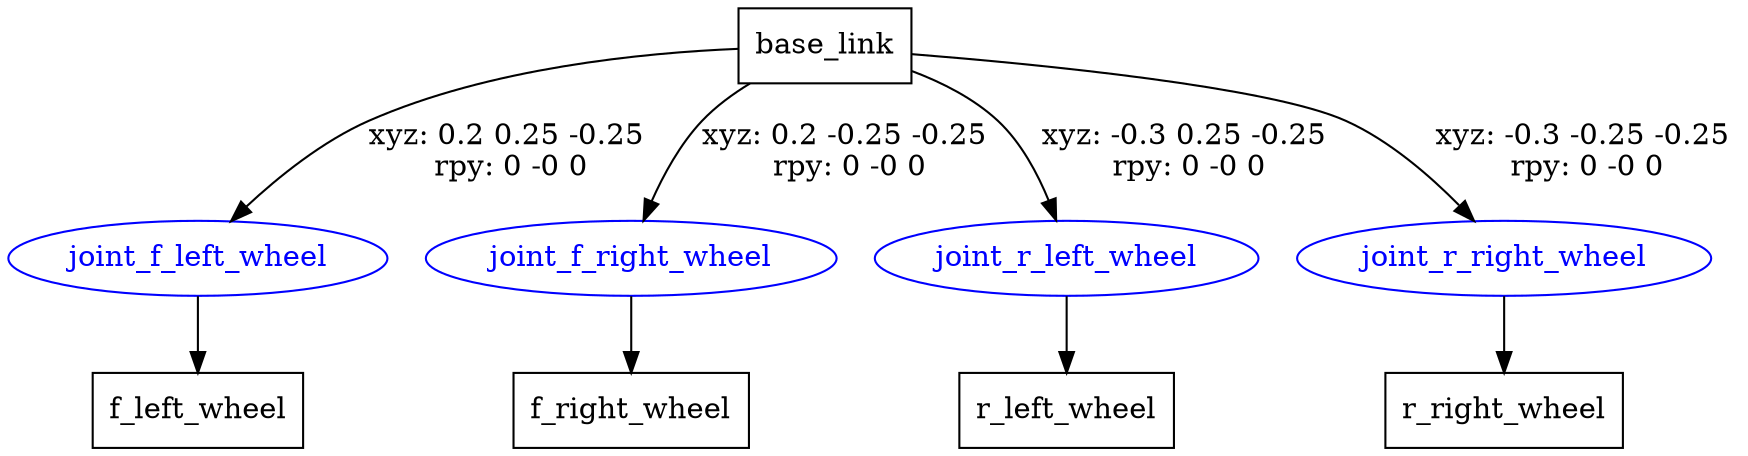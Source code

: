 digraph G {
node [shape=box];
"base_link" [label="base_link"];
"f_left_wheel" [label="f_left_wheel"];
"f_right_wheel" [label="f_right_wheel"];
"r_left_wheel" [label="r_left_wheel"];
"r_right_wheel" [label="r_right_wheel"];
node [shape=ellipse, color=blue, fontcolor=blue];
"base_link" -> "joint_f_left_wheel" [label="xyz: 0.2 0.25 -0.25 \nrpy: 0 -0 0"]
"joint_f_left_wheel" -> "f_left_wheel"
"base_link" -> "joint_f_right_wheel" [label="xyz: 0.2 -0.25 -0.25 \nrpy: 0 -0 0"]
"joint_f_right_wheel" -> "f_right_wheel"
"base_link" -> "joint_r_left_wheel" [label="xyz: -0.3 0.25 -0.25 \nrpy: 0 -0 0"]
"joint_r_left_wheel" -> "r_left_wheel"
"base_link" -> "joint_r_right_wheel" [label="xyz: -0.3 -0.25 -0.25 \nrpy: 0 -0 0"]
"joint_r_right_wheel" -> "r_right_wheel"
}
